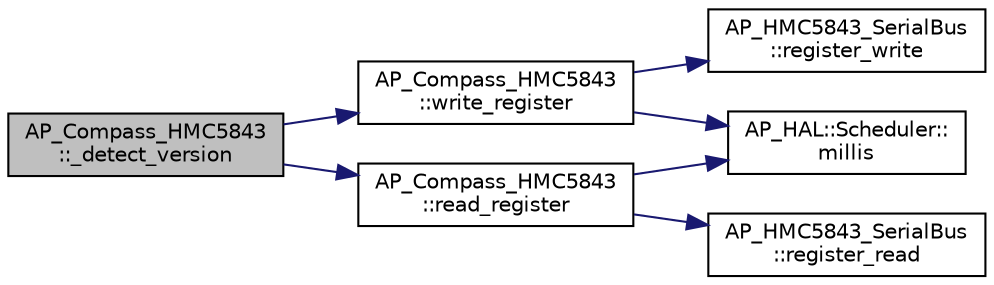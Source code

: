 digraph "AP_Compass_HMC5843::_detect_version"
{
 // INTERACTIVE_SVG=YES
  edge [fontname="Helvetica",fontsize="10",labelfontname="Helvetica",labelfontsize="10"];
  node [fontname="Helvetica",fontsize="10",shape=record];
  rankdir="LR";
  Node1 [label="AP_Compass_HMC5843\l::_detect_version",height=0.2,width=0.4,color="black", fillcolor="grey75", style="filled", fontcolor="black"];
  Node1 -> Node2 [color="midnightblue",fontsize="10",style="solid",fontname="Helvetica"];
  Node2 [label="AP_Compass_HMC5843\l::write_register",height=0.2,width=0.4,color="black", fillcolor="white", style="filled",URL="$classAP__Compass__HMC5843.html#a0216e4c0dd2ea0314e926d52ba89cbe4"];
  Node2 -> Node3 [color="midnightblue",fontsize="10",style="solid",fontname="Helvetica"];
  Node3 [label="AP_HMC5843_SerialBus\l::register_write",height=0.2,width=0.4,color="black", fillcolor="white", style="filled",URL="$classAP__HMC5843__SerialBus.html#ad5d664c14034260728128ef27ab04e56"];
  Node2 -> Node4 [color="midnightblue",fontsize="10",style="solid",fontname="Helvetica"];
  Node4 [label="AP_HAL::Scheduler::\lmillis",height=0.2,width=0.4,color="black", fillcolor="white", style="filled",URL="$classAP__HAL_1_1Scheduler.html#a26b68339fc68a562d8d3a1238d0ec8c1"];
  Node1 -> Node5 [color="midnightblue",fontsize="10",style="solid",fontname="Helvetica"];
  Node5 [label="AP_Compass_HMC5843\l::read_register",height=0.2,width=0.4,color="black", fillcolor="white", style="filled",URL="$classAP__Compass__HMC5843.html#abbf4ec20bf2ac1f67830a9c0ce5d3ee8"];
  Node5 -> Node6 [color="midnightblue",fontsize="10",style="solid",fontname="Helvetica"];
  Node6 [label="AP_HMC5843_SerialBus\l::register_read",height=0.2,width=0.4,color="black", fillcolor="white", style="filled",URL="$classAP__HMC5843__SerialBus.html#a368ca8803a412faff13d8bfe0086aee6"];
  Node5 -> Node4 [color="midnightblue",fontsize="10",style="solid",fontname="Helvetica"];
}
